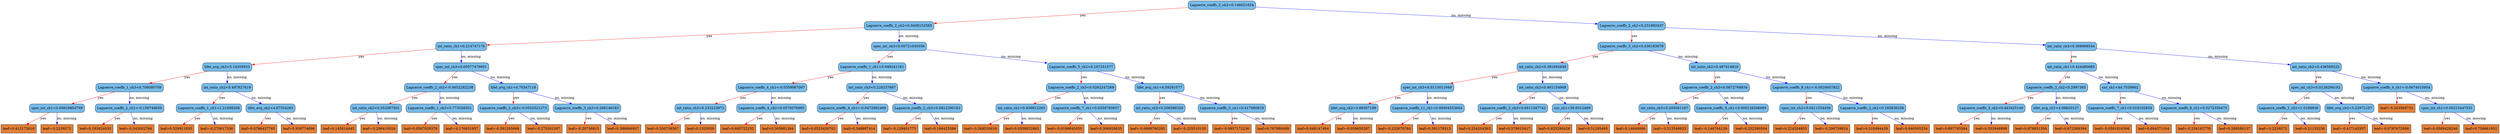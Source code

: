 digraph {
	graph [bb="0,0,8404.8,567",
		rankdir=TB
	];
	node [label="\N"];
	0	[fillcolor="#78bceb",
		height=0.5,
		label="Laguerre_coeffs_2_ch2<0.146021634",
		pos="4709.9,549",
		shape=box,
		style="filled, rounded",
		width=3.1076];
	1	[fillcolor="#78bceb",
		height=0.5,
		label="Laguerre_coeffs_2_ch2<0.0408152565",
		pos="3240.9,460.5",
		shape=box,
		style="filled, rounded",
		width=3.2014];
	0 -> 1	[color="#FF0000",
		label=yes,
		lp="4116.9,504.75",
		pos="e,3356.5,468.31 4597.7,541.39 4329,525.57 3650.4,485.61 3367.6,468.96"];
	2	[fillcolor="#78bceb",
		height=0.5,
		label="Laguerre_coeffs_2_ch2<0.231892437",
		pos="5458.9,460.5",
		shape=box,
		style="filled, rounded",
		width=3.1076];
	0 -> 2	[color="#0000FF",
		label="no, missing",
		lp="5183.8,504.75",
		pos="e,5346.6,474.47 4822,535.05 4959.7,519.15 5192.4,492.27 5335.2,475.78"];
	3	[fillcolor="#78bceb",
		height=0.5,
		label="int_ratio_ch1<0.214747176",
		pos="1581.9,372",
		shape=box,
		style="filled, rounded",
		width=2.3264];
	1 -> 3	[color="#FF0000",
		label=yes,
		lp="2569.9,416.25",
		pos="e,1666,377.39 3125.2,453.47 2814,437.24 1963.2,392.88 1677.2,377.97"];
	4	[fillcolor="#78bceb",
		height=0.5,
		label="spec_int_ch3<0.00721030356",
		pos="3240.9,372",
		shape=box,
		style="filled, rounded",
		width=2.5035];
	1 -> 4	[color="#0000FF",
		label="no, missing",
		lp="3272.8,416.25",
		pos="e,3240.9,390.35 3240.9,442.41 3240.9,430.76 3240.9,415.05 3240.9,401.52"];
	5	[fillcolor="#78bceb",
		height=0.5,
		label="Laguerre_coeffs_3_ch2<0.430183679",
		pos="5458.9,372",
		shape=box,
		style="filled, rounded",
		width=3.1076];
	2 -> 5	[color="#FF0000",
		label=yes,
		lp="5467.9,416.25",
		pos="e,5458.9,390.35 5458.9,442.41 5458.9,430.76 5458.9,415.05 5458.9,401.52"];
	6	[fillcolor="#78bceb",
		height=0.5,
		label="int_ratio_ch3<0.308968544",
		pos="6963.9,372",
		shape=box,
		style="filled, rounded",
		width=2.3264];
	2 -> 6	[color="#0000FF",
		label="no, missing",
		lp="6378.8,416.25",
		pos="e,6879.8,377.83 5571.1,453.05 5855.9,436.68 6603.2,393.73 6868.6,378.48"];
	7	[fillcolor="#78bceb",
		height=0.5,
		label="lifet_avg_ch3<5.14205933",
		pos="767.88,283.5",
		shape=box,
		style="filled, rounded",
		width=2.2639];
	3 -> 7	[color="#FF0000",
		label=yes,
		lp="1256.9,327.75",
		pos="e,849.65,293.19 1497.8,362.07 1344.5,345.78 1020.5,311.35 860.86,294.38"];
	8	[fillcolor="#78bceb",
		height=0.5,
		label="spec_int_ch3<0.00577479601",
		pos="1581.9,283.5",
		shape=box,
		style="filled, rounded",
		width=2.5035];
	3 -> 8	[color="#0000FF",
		label="no, missing",
		lp="1613.8,327.75",
		pos="e,1581.9,301.85 1581.9,353.91 1581.9,342.26 1581.9,326.55 1581.9,313.02"];
	9	[fillcolor="#78bceb",
		height=0.5,
		label="Laguerre_coeffs_1_ch1<0.949241161",
		pos="2949.9,283.5",
		shape=box,
		style="filled, rounded",
		width=3.1076];
	4 -> 9	[color="#FF0000",
		label=yes,
		lp="3130.9,327.75",
		pos="e,3008.3,301.87 3182.3,353.6 3135.3,339.61 3069,319.92 3019.3,305.14"];
	10	[fillcolor="#78bceb",
		height=0.5,
		label="Laguerre_coeffs_5_ch2<0.107251577",
		pos="3477.9,283.5",
		shape=box,
		style="filled, rounded",
		width=3.1076];
	4 -> 10	[color="#0000FF",
		label="no, missing",
		lp="3412.8,327.75",
		pos="e,3430.3,301.87 3288.6,353.6 3326.3,339.82 3379.2,320.5 3419.5,305.79"];
	15	[fillcolor="#78bceb",
		height=0.5,
		label="Laguerre_coeffs_1_ch3<0.708080709",
		pos="431.88,195",
		shape=box,
		style="filled, rounded",
		width=3.1076];
	7 -> 15	[color="#FF0000",
		label=yes,
		lp="639.88,239.25",
		pos="e,499.64,213.45 700.28,265.1 645.46,250.99 568.11,231.07 510.52,216.25"];
	16	[fillcolor="#78bceb",
		height=0.5,
		label="int_ratio_ch2<0.497827619",
		pos="767.88,195",
		shape=box,
		style="filled, rounded",
		width=2.3264];
	7 -> 16	[color="#0000FF",
		label="no, missing",
		lp="799.75,239.25",
		pos="e,767.88,213.35 767.88,265.41 767.88,253.76 767.88,238.05 767.88,224.52"];
	17	[fillcolor="#78bceb",
		height=0.5,
		label="Laguerre_coeffs_2_ch2<-0.0652282238",
		pos="1473.9,195",
		shape=box,
		style="filled, rounded",
		width=3.2639];
	8 -> 17	[color="#FF0000",
		label=yes,
		lp="1546.9,239.25",
		pos="e,1495.4,213.27 1560.3,265.2 1544.2,252.36 1522.1,234.66 1504.3,220.38"];
	18	[fillcolor="#78bceb",
		height=0.5,
		label="lifet_avg_ch1<4.70347118",
		pos="1720.9,195",
		shape=box,
		style="filled, rounded",
		width=2.2639];
	8 -> 18	[color="#0000FF",
		label="no, missing",
		lp="1695.8,239.25",
		pos="e,1693.1,213.27 1609.7,265.2 1630.9,252 1660.3,233.68 1683.6,219.21"];
	31	[fillcolor="#78bceb",
		height=0.5,
		label="spec_int_ch1<0.00819804799",
		pos="186.88,106.5",
		shape=box,
		style="filled, rounded",
		width=2.5035];
	15 -> 31	[color="#FF0000",
		label=yes,
		lp="340.88,150.75",
		pos="e,236.08,124.87 382.59,176.6 343.47,162.79 288.61,143.42 246.92,128.7"];
	32	[fillcolor="#78bceb",
		height=0.5,
		label="Laguerre_coeffs_2_ch1<-0.159748659",
		pos="431.88,106.5",
		shape=box,
		style="filled, rounded",
		width=3.1701];
	15 -> 32	[color="#0000FF",
		label="no, missing",
		lp="463.75,150.75",
		pos="e,431.88,124.85 431.88,176.91 431.88,165.26 431.88,149.55 431.88,136.02"];
	33	[fillcolor="#78bceb",
		height=0.5,
		label="Laguerre_coeffs_1_ch1<1.21098208",
		pos="674.88,106.5",
		shape=box,
		style="filled, rounded",
		width=3.0139];
	16 -> 33	[color="#FF0000",
		label=yes,
		lp="738.88,150.75",
		pos="e,693.53,124.85 749.5,176.91 735.83,164.2 716.97,146.66 701.63,132.39"];
	34	[fillcolor="#78bceb",
		height=0.5,
		label="lifet_avg_ch2<4.67554283",
		pos="882.88,106.5",
		shape=box,
		style="filled, rounded",
		width=2.2639];
	16 -> 34	[color="#0000FF",
		label="no, missing",
		lp="867.75,150.75",
		pos="e,859.92,124.77 790.87,176.7 808.03,163.8 831.69,146 850.72,131.68"];
	63	[fillcolor="#e48038",
		height=0.5,
		label="leaf=0.412172616",
		pos="57.875,18",
		shape=box,
		style=filled,
		width=1.6076];
	31 -> 63	[color="#FF0000",
		label=yes,
		lp="143.88,62.25",
		pos="e,83.625,36.267 161.08,88.203 141.57,75.12 114.56,57.01 93.066,42.597"];
	64	[fillcolor="#e48038",
		height=0.5,
		label="leaf=-0.2239272",
		pos="186.88,18",
		shape=box,
		style=filled,
		width=1.4826];
	31 -> 64	[color="#0000FF",
		label="no, missing",
		lp="218.75,62.25",
		pos="e,186.88,36.35 186.88,88.41 186.88,76.758 186.88,61.047 186.88,47.519"];
	65	[fillcolor="#e48038",
		height=0.5,
		label="leaf=0.193624035",
		pos="315.88,18",
		shape=box,
		style=filled,
		width=1.6076];
	32 -> 65	[color="#FF0000",
		label=yes,
		lp="393.88,62.25",
		pos="e,339.03,36.267 408.68,88.203 391.29,75.238 367.28,57.336 348.04,42.988"];
	66	[fillcolor="#e48038",
		height=0.5,
		label="leaf=-0.343002766",
		pos="451.88,18",
		shape=box,
		style=filled,
		width=1.6701];
	32 -> 66	[color="#0000FF",
		label="no, missing",
		lp="475.75,62.25",
		pos="e,447.86,36.35 435.83,88.41 438.52,76.758 442.15,61.047 445.28,47.519"];
	67	[fillcolor="#e48038",
		height=0.5,
		label="leaf=0.529911935",
		pos="587.88,18",
		shape=box,
		style=filled,
		width=1.6076];
	33 -> 67	[color="#FF0000",
		label=yes,
		lp="648.88,62.25",
		pos="e,605.33,36.35 657.69,88.41 645.02,75.816 627.58,58.481 613.31,44.286"];
	68	[fillcolor="#e48038",
		height=0.5,
		label="leaf=-0.270617336",
		pos="723.88,18",
		shape=box,
		style=filled,
		width=1.6701];
	33 -> 68	[color="#0000FF",
		label="no, missing",
		lp="735.75,62.25",
		pos="e,714.05,36.35 684.56,88.41 691.36,76.405 700.6,60.091 708.41,46.295"];
	69	[fillcolor="#e48038",
		height=0.5,
		label="leaf=0.0786437765",
		pos="862.88,18",
		shape=box,
		style=filled,
		width=1.7014];
	34 -> 69	[color="#FF0000",
		label=yes,
		lp="883.88,62.25",
		pos="e,866.89,36.35 878.92,88.41 876.23,76.758 872.6,61.047 869.47,47.519"];
	70	[fillcolor="#e48038",
		height=0.5,
		label="leaf=0.939774096",
		pos="999.88,18",
		shape=box,
		style=filled,
		width=1.6076];
	34 -> 70	[color="#0000FF",
		label="no, missing",
		lp="983.75,62.25",
		pos="e,976.52,36.267 906.27,88.203 923.81,75.238 948.02,57.336 967.43,42.988"];
	35	[fillcolor="#78bceb",
		height=0.5,
		label="int_ratio_ch2<0.352967501",
		pos="1259.9,106.5",
		shape=box,
		style="filled, rounded",
		width=2.3264];
	17 -> 35	[color="#FF0000",
		label=yes,
		lp="1395.9,150.75",
		pos="e,1302.9,124.87 1430.8,176.6 1396.9,162.9 1349.5,143.75 1313.3,129.08"];
	36	[fillcolor="#78bceb",
		height=0.5,
		label="Laguerre_coeffs_1_ch3<0.773529351",
		pos="1473.9,106.5",
		shape=box,
		style="filled, rounded",
		width=3.1076];
	17 -> 36	[color="#0000FF",
		label="no, missing",
		lp="1505.8,150.75",
		pos="e,1473.9,124.85 1473.9,176.91 1473.9,165.26 1473.9,149.55 1473.9,136.02"];
	37	[fillcolor="#78bceb",
		height=0.5,
		label="Laguerre_coeffs_2_ch3<-0.0552521273",
		pos="1720.9,106.5",
		shape=box,
		style="filled, rounded",
		width=3.2639];
	18 -> 37	[color="#FF0000",
		label=yes,
		lp="1729.9,150.75",
		pos="e,1720.9,124.85 1720.9,176.91 1720.9,165.26 1720.9,149.55 1720.9,136.02"];
	38	[fillcolor="#78bceb",
		height=0.5,
		label="Laguerre_coeffs_3_ch3<0.266146183",
		pos="1967.9,106.5",
		shape=box,
		style="filled, rounded",
		width=3.1076];
	18 -> 38	[color="#0000FF",
		label="no, missing",
		lp="1898.8,150.75",
		pos="e,1918.3,124.87 1770.6,176.6 1810.1,162.76 1865.5,143.34 1907.6,128.61"];
	71	[fillcolor="#e48038",
		height=0.5,
		label="leaf=0.145614445",
		pos="1133.9,18",
		shape=box,
		style=filled,
		width=1.6076];
	35 -> 71	[color="#FF0000",
		label=yes,
		lp="1217.9,62.25",
		pos="e,1159,36.267 1234.7,88.203 1215.6,75.12 1189.2,57.01 1168.2,42.597"];
	72	[fillcolor="#e48038",
		height=0.5,
		label="leaf=-0.296410024",
		pos="1269.9,18",
		shape=box,
		style=filled,
		width=1.6701];
	35 -> 72	[color="#0000FF",
		label="no, missing",
		lp="1297.8,62.25",
		pos="e,1267.9,36.35 1261.9,88.41 1263.2,76.758 1265,61.047 1266.6,47.519"];
	73	[fillcolor="#e48038",
		height=0.5,
		label="leaf=0.0567029379",
		pos="1408.9,18",
		shape=box,
		style=filled,
		width=1.7014];
	36 -> 73	[color="#FF0000",
		label=yes,
		lp="1456.9,62.25",
		pos="e,1421.9,36.35 1461,88.41 1451.8,76.169 1439.3,59.449 1428.8,45.487"];
	74	[fillcolor="#e48038",
		height=0.5,
		label="leaf=-0.176631957",
		pos="1547.9,18",
		shape=box,
		style=filled,
		width=1.6701];
	36 -> 74	[color="#0000FF",
		label="no, missing",
		lp="1549.8,62.25",
		pos="e,1533,36.35 1488.5,88.41 1499.1,76.051 1513.5,59.127 1525.6,45.085"];
	75	[fillcolor="#e48038",
		height=0.5,
		label="leaf=-0.391205668",
		pos="1685.9,18",
		shape=box,
		style=filled,
		width=1.6701];
	37 -> 75	[color="#FF0000",
		label=yes,
		lp="1715.9,62.25",
		pos="e,1692.9,36.35 1714,88.41 1709.1,76.522 1702.6,60.41 1697.1,46.702"];
	76	[fillcolor="#e48038",
		height=0.5,
		label="leaf=-0.275301307",
		pos="1823.9,18",
		shape=box,
		style=filled,
		width=1.6701];
	37 -> 76	[color="#0000FF",
		label="no, missing",
		lp="1813.8,62.25",
		pos="e,1803.2,36.35 1741.2,88.41 1756.5,75.581 1777.6,57.831 1794.7,43.493"];
	77	[fillcolor="#e48038",
		height=0.5,
		label="leaf=-0.20736815",
		pos="1958.9,18",
		shape=box,
		style=filled,
		width=1.5764];
	38 -> 77	[color="#FF0000",
		label=yes,
		lp="1973.9,62.25",
		pos="e,1960.7,36.35 1966.1,88.41 1964.9,76.758 1963.2,61.047 1961.8,47.519"];
	78	[fillcolor="#e48038",
		height=0.5,
		label="leaf=0.386866957",
		pos="2091.9,18",
		shape=box,
		style=filled,
		width=1.6076];
	38 -> 78	[color="#0000FF",
		label="no, missing",
		lp="2073.8,62.25",
		pos="e,2067.1,36.267 1992.7,88.203 2011.3,75.179 2037.2,57.173 2057.8,42.792"];
	19	[fillcolor="#78bceb",
		height=0.5,
		label="Laguerre_coeffs_4_ch1<-0.0359067097",
		pos="2591.9,195",
		shape=box,
		style="filled, rounded",
		width=3.2639];
	9 -> 19	[color="#FF0000",
		label=yes,
		lp="2812.9,239.25",
		pos="e,2664.1,213.45 2877.9,265.1 2819.2,250.93 2736.3,230.91 2674.9,216.06"];
	20	[fillcolor="#78bceb",
		height=0.5,
		label="int_ratio_ch3<0.220237687",
		pos="2949.9,195",
		shape=box,
		style="filled, rounded",
		width=2.3264];
	9 -> 20	[color="#0000FF",
		label="no, missing",
		lp="2981.8,239.25",
		pos="e,2949.9,213.35 2949.9,265.41 2949.9,253.76 2949.9,238.05 2949.9,224.52"];
	21	[fillcolor="#78bceb",
		height=0.5,
		label="Laguerre_coeffs_2_ch3<0.0262247268",
		pos="3477.9,195",
		shape=box,
		style="filled, rounded",
		width=3.2014];
	10 -> 21	[color="#FF0000",
		label=yes,
		lp="3486.9,239.25",
		pos="e,3477.9,213.35 3477.9,265.41 3477.9,253.76 3477.9,238.05 3477.9,224.52"];
	22	[fillcolor="#78bceb",
		height=0.5,
		label="lifet_avg_ch1<4.59291077",
		pos="3897.9,195",
		shape=box,
		style="filled, rounded",
		width=2.2639];
	10 -> 22	[color="#0000FF",
		label="no, missing",
		lp="3757.8,239.25",
		pos="e,3816.1,212.84 3562.6,265.05 3632.9,250.57 3732.8,230 3805.2,215.09"];
	39	[fillcolor="#78bceb",
		height=0.5,
		label="int_ratio_ch3<0.232223973",
		pos="2352.9,106.5",
		shape=box,
		style="filled, rounded",
		width=2.3264];
	19 -> 39	[color="#FF0000",
		label=yes,
		lp="2502.9,150.75",
		pos="e,2400.9,124.87 2543.8,176.6 2505.6,162.79 2452.1,143.42 2411.4,128.7"];
	40	[fillcolor="#78bceb",
		height=0.5,
		label="Laguerre_coeffs_4_ch2<0.0570076965",
		pos="2591.9,106.5",
		shape=box,
		style="filled, rounded",
		width=3.2014];
	19 -> 40	[color="#0000FF",
		label="no, missing",
		lp="2623.8,150.75",
		pos="e,2591.9,124.85 2591.9,176.91 2591.9,165.26 2591.9,149.55 2591.9,136.02"];
	41	[fillcolor="#78bceb",
		height=0.5,
		label="Laguerre_coeffs_4_ch1<-0.0472982489",
		pos="2876.9,106.5",
		shape=box,
		style="filled, rounded",
		width=3.2639];
	20 -> 41	[color="#FF0000",
		label=yes,
		lp="2929.9,150.75",
		pos="e,2891.5,124.85 2935.5,176.91 2925,164.55 2910.7,147.63 2898.9,133.58"];
	42	[fillcolor="#78bceb",
		height=0.5,
		label="Laguerre_coeffs_2_ch3<0.0812290162",
		pos="3127.9,106.5",
		shape=box,
		style="filled, rounded",
		width=3.2014];
	20 -> 42	[color="#0000FF",
		label="no, missing",
		lp="3086.8,150.75",
		pos="e,3092,124.91 2985.5,176.7 3013.1,163.25 3051.8,144.49 3081.8,129.89"];
	79	[fillcolor="#e48038",
		height=0.5,
		label="leaf=0.530739367",
		pos="2225.9,18",
		shape=box,
		style=filled,
		width=1.6076];
	39 -> 79	[color="#FF0000",
		label=yes,
		lp="2309.9,62.25",
		pos="e,2251.2,36.267 2327.5,88.203 2308.3,75.12 2281.7,57.01 2260.5,42.597"];
	80	[fillcolor="#e48038",
		height=0.5,
		label="leaf=0.1320059",
		pos="2352.9,18",
		shape=box,
		style=filled,
		width=1.4201];
	39 -> 80	[color="#0000FF",
		label="no, missing",
		lp="2384.8,62.25",
		pos="e,2352.9,36.35 2352.9,88.41 2352.9,76.758 2352.9,61.047 2352.9,47.519"];
	81	[fillcolor="#e48038",
		height=0.5,
		label="leaf=0.685722232",
		pos="2479.9,18",
		shape=box,
		style=filled,
		width=1.6076];
	40 -> 81	[color="#FF0000",
		label=yes,
		lp="2555.9,62.25",
		pos="e,2502.2,36.267 2569.5,88.203 2552.8,75.297 2529.7,57.498 2511.2,43.183"];
	82	[fillcolor="#e48038",
		height=0.5,
		label="leaf=0.365881264",
		pos="2613.9,18",
		shape=box,
		style=filled,
		width=1.6076];
	40 -> 82	[color="#0000FF",
		label="no, missing",
		lp="2636.8,62.25",
		pos="e,2609.5,36.35 2596.2,88.41 2599.2,76.64 2603.3,60.729 2606.7,47.11"];
	83	[fillcolor="#e48038",
		height=0.5,
		label="leaf=0.0525430702",
		pos="2750.9,18",
		shape=box,
		style=filled,
		width=1.7014];
	41 -> 83	[color="#FF0000",
		label=yes,
		lp="2834.9,62.25",
		pos="e,2776,36.267 2851.7,88.203 2832.6,75.12 2806.2,57.01 2785.2,42.597"];
	84	[fillcolor="#e48038",
		height=0.5,
		label="leaf=0.348887414",
		pos="2887.9,18",
		shape=box,
		style=filled,
		width=1.6076];
	41 -> 84	[color="#0000FF",
		label="no, missing",
		lp="2915.8,62.25",
		pos="e,2885.7,36.35 2879,88.41 2880.5,76.758 2882.5,61.047 2884.2,47.519"];
	85	[fillcolor="#e48038",
		height=0.5,
		label="leaf=-0.129401773",
		pos="3023.9,18",
		shape=box,
		style=filled,
		width=1.6701];
	42 -> 85	[color="#FF0000",
		label=yes,
		lp="3094.9,62.25",
		pos="e,3044.7,36.35 3107.3,88.41 3091.9,75.581 3070.6,57.831 3053.3,43.493"];
	86	[fillcolor="#e48038",
		height=0.5,
		label="leaf=0.166425586",
		pos="3159.9,18",
		shape=box,
		style=filled,
		width=1.6076];
	42 -> 86	[color="#0000FF",
		label="no, missing",
		lp="3178.8,62.25",
		pos="e,3153.5,36.35 3134.2,88.41 3138.6,76.64 3144.4,60.729 3149.5,47.11"];
	43	[fillcolor="#78bceb",
		height=0.5,
		label="int_ratio_ch1<0.456812263",
		pos="3405.9,106.5",
		shape=box,
		style="filled, rounded",
		width=2.3264];
	21 -> 43	[color="#FF0000",
		label=yes,
		lp="3457.9,150.75",
		pos="e,3420.3,124.85 3463.7,176.91 3453.4,164.55 3439.3,147.63 3427.6,133.58"];
	44	[fillcolor="#78bceb",
		height=0.5,
		label="Laguerre_coeffs_7_ch1<0.0359700657",
		pos="3622.9,106.5",
		shape=box,
		style="filled, rounded",
		width=3.2014];
	21 -> 44	[color="#0000FF",
		label="no, missing",
		lp="3595.8,150.75",
		pos="e,3593.9,124.77 3506.9,176.7 3529.1,163.44 3560,145.02 3584.3,130.51"];
	45	[fillcolor="#78bceb",
		height=0.5,
		label="int_ratio_ch3<0.206588328",
		pos="3897.9,106.5",
		shape=box,
		style="filled, rounded",
		width=2.3264];
	22 -> 45	[color="#FF0000",
		label=yes,
		lp="3906.9,150.75",
		pos="e,3897.9,124.85 3897.9,176.91 3897.9,165.26 3897.9,149.55 3897.9,136.02"];
	46	[fillcolor="#78bceb",
		height=0.5,
		label="Laguerre_coeffs_3_ch1<0.417680919",
		pos="4139.9,106.5",
		shape=box,
		style="filled, rounded",
		width=3.1076];
	22 -> 46	[color="#0000FF",
		label="no, missing",
		lp="4072.8,150.75",
		pos="e,4091.3,124.87 3946.6,176.6 3985.2,162.79 4039.4,143.42 4080.6,128.7"];
	87	[fillcolor="#e48038",
		height=0.5,
		label="leaf=-0.268530816",
		pos="3295.9,18",
		shape=box,
		style=filled,
		width=1.6701];
	43 -> 87	[color="#FF0000",
		label=yes,
		lp="3369.9,62.25",
		pos="e,3317.8,36.267 3383.9,88.203 3367.5,75.356 3345,57.661 3326.9,43.38"];
	88	[fillcolor="#e48038",
		height=0.5,
		label="leaf=0.0339052863",
		pos="3434.9,18",
		shape=box,
		style=filled,
		width=1.7014];
	43 -> 88	[color="#0000FF",
		label="no, missing",
		lp="3455.8,62.25",
		pos="e,3429.1,36.35 3411.6,88.41 3415.6,76.64 3420.9,60.729 3425.5,47.11"];
	89	[fillcolor="#e48038",
		height=0.5,
		label="leaf=-0.0199045055",
		pos="3577.9,18",
		shape=box,
		style=filled,
		width=1.7639];
	44 -> 89	[color="#FF0000",
		label=yes,
		lp="3613.9,62.25",
		pos="e,3586.9,36.35 3614,88.41 3607.7,76.405 3599.3,60.091 3592.1,46.295"];
	90	[fillcolor="#e48038",
		height=0.5,
		label="leaf=0.306928635",
		pos="3716.9,18",
		shape=box,
		style=filled,
		width=1.6076];
	44 -> 90	[color="#0000FF",
		label="no, missing",
		lp="3710.8,62.25",
		pos="e,3698,36.35 3641.4,88.41 3655.3,75.698 3674.3,58.157 3689.8,43.889"];
	91	[fillcolor="#e48038",
		height=0.5,
		label="leaf=-0.0699780285",
		pos="3855.9,18",
		shape=box,
		style=filled,
		width=1.7639];
	45 -> 91	[color="#FF0000",
		label=yes,
		lp="3889.9,62.25",
		pos="e,3864.3,36.35 3889.6,88.41 3883.8,76.522 3876,60.41 3869.3,46.702"];
	92	[fillcolor="#e48038",
		height=0.5,
		label="leaf=-0.225510135",
		pos="3997.9,18",
		shape=box,
		style=filled,
		width=1.6701];
	45 -> 92	[color="#0000FF",
		label="no, missing",
		lp="3988.8,62.25",
		pos="e,3977.8,36.35 3917.6,88.41 3932.5,75.581 3953,57.831 3969.6,43.493"];
	93	[fillcolor="#e48038",
		height=0.5,
		label="leaf=-0.0857172236",
		pos="4139.9,18",
		shape=box,
		style=filled,
		width=1.7639];
	46 -> 93	[color="#FF0000",
		label=yes,
		lp="4148.9,62.25",
		pos="e,4139.9,36.35 4139.9,88.41 4139.9,76.758 4139.9,61.047 4139.9,47.519"];
	94	[fillcolor="#e48038",
		height=0.5,
		label="leaf=0.767880499",
		pos="4278.9,18",
		shape=box,
		style=filled,
		width=1.6076];
	46 -> 94	[color="#0000FF",
		label="no, missing",
		lp="4253.8,62.25",
		pos="e,4251.1,36.267 4167.7,88.203 4188.9,75.003 4218.3,56.683 4241.6,42.209"];
	11	[fillcolor="#78bceb",
		height=0.5,
		label="int_ratio_ch2<0.381692648",
		pos="5183.9,283.5",
		shape=box,
		style="filled, rounded",
		width=2.3264];
	5 -> 11	[color="#FF0000",
		label=yes,
		lp="5355.9,327.75",
		pos="e,5239.1,301.87 5403.6,353.6 5359.3,339.67 5297,320.09 5250.1,305.32"];
	12	[fillcolor="#78bceb",
		height=0.5,
		label="int_ratio_ch2<0.467414916",
		pos="5817.9,283.5",
		shape=box,
		style="filled, rounded",
		width=2.3264];
	5 -> 12	[color="#0000FF",
		label="no, missing",
		lp="5702.8,327.75",
		pos="e,5745.5,301.95 5531.1,353.6 5589.9,339.43 5673,319.41 5734.6,304.56"];
	13	[fillcolor="#78bceb",
		height=0.5,
		label="int_ratio_ch1<0.424480885",
		pos="6963.9,283.5",
		shape=box,
		style="filled, rounded",
		width=2.3264];
	6 -> 13	[color="#FF0000",
		label=yes,
		lp="6972.9,327.75",
		pos="e,6963.9,301.85 6963.9,353.91 6963.9,342.26 6963.9,326.55 6963.9,313.02"];
	14	[fillcolor="#78bceb",
		height=0.5,
		label="int_ratio_ch2<0.436509222",
		pos="7789.9,283.5",
		shape=box,
		style="filled, rounded",
		width=2.3264];
	6 -> 14	[color="#0000FF",
		label="no, missing",
		lp="7482.8,327.75",
		pos="e,7705.7,293.32 7048,362.19 7202.7,345.99 7531.4,311.57 7694.3,294.51"];
	23	[fillcolor="#78bceb",
		height=0.5,
		label="spec_int_ch3<0.0115011949",
		pos="4796.9,195",
		shape=box,
		style="filled, rounded",
		width=2.4097];
	11 -> 23	[color="#FF0000",
		label=yes,
		lp="5034.9,239.25",
		pos="e,4874.9,213.45 5106,265.1 5042.4,250.87 4952.3,230.74 4885.8,215.88"];
	24	[fillcolor="#78bceb",
		height=0.5,
		label="int_ratio_ch2<0.461154908",
		pos="5183.9,195",
		shape=box,
		style="filled, rounded",
		width=2.3264];
	11 -> 24	[color="#0000FF",
		label="no, missing",
		lp="5215.8,239.25",
		pos="e,5183.9,213.35 5183.9,265.41 5183.9,253.76 5183.9,238.05 5183.9,224.52"];
	25	[fillcolor="#78bceb",
		height=0.5,
		label="Laguerre_coeffs_2_ch3<0.0872768834",
		pos="5817.9,195",
		shape=box,
		style="filled, rounded",
		width=3.2014];
	12 -> 25	[color="#FF0000",
		label=yes,
		lp="5826.9,239.25",
		pos="e,5817.9,213.35 5817.9,265.41 5817.9,253.76 5817.9,238.05 5817.9,224.52"];
	26	[fillcolor="#78bceb",
		height=0.5,
		label="Laguerre_coeffs_8_ch1<-0.0020657822",
		pos="6074.9,195",
		shape=box,
		style="filled, rounded",
		width=3.2639];
	12 -> 26	[color="#0000FF",
		label="no, missing",
		lp="6001.8,239.25",
		pos="e,6023.3,213.37 5869.6,265.1 5910.8,251.23 5968.6,231.75 6012.4,217.01"];
	47	[fillcolor="#78bceb",
		height=0.5,
		label="lifet_avg_ch2<3.89307189",
		pos="4548.9,106.5",
		shape=box,
		style="filled, rounded",
		width=2.2639];
	23 -> 47	[color="#FF0000",
		label=yes,
		lp="4704.9,150.75",
		pos="e,4598.7,124.87 4747,176.6 4707.3,162.76 4651.6,143.34 4609.4,128.61"];
	48	[fillcolor="#78bceb",
		height=0.5,
		label="Laguerre_coeffs_11_ch1<0.00504553644",
		pos="4796.9,106.5",
		shape=box,
		style="filled, rounded",
		width=3.3889];
	23 -> 48	[color="#0000FF",
		label="no, missing",
		lp="4828.8,150.75",
		pos="e,4796.9,124.85 4796.9,176.91 4796.9,165.26 4796.9,149.55 4796.9,136.02"];
	49	[fillcolor="#78bceb",
		height=0.5,
		label="Laguerre_coeffs_2_ch3<0.0611347742",
		pos="5084.9,106.5",
		shape=box,
		style="filled, rounded",
		width=3.2014];
	24 -> 49	[color="#FF0000",
		label=yes,
		lp="5152.9,150.75",
		pos="e,5104.7,124.85 5164.3,176.91 5149.8,164.2 5129.7,146.66 5113.4,132.39"];
	50	[fillcolor="#78bceb",
		height=0.5,
		label="snr_ch1<39.6512489",
		pos="5283.9,106.5",
		shape=box,
		style="filled, rounded",
		width=1.8264];
	24 -> 50	[color="#0000FF",
		label="no, missing",
		lp="5274.8,150.75",
		pos="e,5263.8,124.85 5203.6,176.91 5218.5,164.08 5239,146.33 5255.6,131.99"];
	95	[fillcolor="#e48038",
		height=0.5,
		label="leaf=0.648147404",
		pos="4412.9,18",
		shape=box,
		style=filled,
		width=1.6076];
	47 -> 95	[color="#FF0000",
		label=yes,
		lp="4502.9,62.25",
		pos="e,4440,36.267 4521.7,88.203 4501,75.062 4472.4,56.846 4449.7,42.403"];
	96	[fillcolor="#e48038",
		height=0.5,
		label="leaf=-0.059650287",
		pos="4548.9,18",
		shape=box,
		style=filled,
		width=1.6701];
	47 -> 96	[color="#0000FF",
		label="no, missing",
		lp="4580.8,62.25",
		pos="e,4548.9,36.35 4548.9,88.41 4548.9,76.758 4548.9,61.047 4548.9,47.519"];
	97	[fillcolor="#e48038",
		height=0.5,
		label="leaf=-0.232670784",
		pos="4686.9,18",
		shape=box,
		style=filled,
		width=1.6701];
	48 -> 97	[color="#FF0000",
		label=yes,
		lp="4760.9,62.25",
		pos="e,4708.8,36.267 4774.9,88.203 4758.5,75.356 4736,57.661 4717.9,43.38"];
	98	[fillcolor="#e48038",
		height=0.5,
		label="leaf=0.391176313",
		pos="4822.9,18",
		shape=box,
		style=filled,
		width=1.6076];
	48 -> 98	[color="#0000FF",
		label="no, missing",
		lp="4844.8,62.25",
		pos="e,4817.7,36.35 4802,88.41 4805.5,76.64 4810.3,60.729 4814.4,47.11"];
	99	[fillcolor="#e48038",
		height=0.5,
		label="leaf=0.254204363",
		pos="4956.9,18",
		shape=box,
		style=filled,
		width=1.6076];
	49 -> 99	[color="#FF0000",
		label=yes,
		lp="5041.9,62.25",
		pos="e,4982.4,36.267 5059.3,88.203 5039.9,75.12 5013.1,57.01 4991.8,42.597"];
	100	[fillcolor="#e48038",
		height=0.5,
		label="leaf=0.578915417",
		pos="5090.9,18",
		shape=box,
		style=filled,
		width=1.6076];
	49 -> 100	[color="#0000FF",
		label="no, missing",
		lp="5120.8,62.25",
		pos="e,5089.7,36.35 5086.1,88.41 5086.9,76.758 5088,61.047 5088.9,47.519"];
	101	[fillcolor="#e48038",
		height=0.5,
		label="leaf=0.825280428",
		pos="5224.9,18",
		shape=box,
		style=filled,
		width=1.6076];
	50 -> 101	[color="#FF0000",
		label=yes,
		lp="5268.9,62.25",
		pos="e,5236.7,36.35 5272.2,88.41 5263.9,76.169 5252.5,59.449 5242.9,45.487"];
	102	[fillcolor="#e48038",
		height=0.5,
		label="leaf=0.51295495",
		pos="5354.9,18",
		shape=box,
		style=filled,
		width=1.5139];
	50 -> 102	[color="#0000FF",
		label="no, missing",
		lp="5357.8,62.25",
		pos="e,5340.6,36.35 5297.9,88.41 5308,76.051 5321.9,59.127 5333.5,45.085"];
	51	[fillcolor="#78bceb",
		height=0.5,
		label="int_ratio_ch3<0.205061167",
		pos="5608.9,106.5",
		shape=box,
		style="filled, rounded",
		width=2.3264];
	25 -> 51	[color="#FF0000",
		label=yes,
		lp="5741.9,150.75",
		pos="e,5650.9,124.87 5775.8,176.6 5742.9,162.96 5696.9,143.91 5661.5,129.27"];
	52	[fillcolor="#78bceb",
		height=0.5,
		label="Laguerre_coeffs_9_ch1<0.000126206985",
		pos="5832.9,106.5",
		shape=box,
		style="filled, rounded",
		width=3.3889];
	25 -> 52	[color="#0000FF",
		label="no, missing",
		lp="5858.8,150.75",
		pos="e,5829.9,124.85 5820.8,176.91 5822.9,165.26 5825.6,149.55 5827.9,136.02"];
	53	[fillcolor="#78bceb",
		height=0.5,
		label="spec_int_ch2<0.0411534458",
		pos="6074.9,106.5",
		shape=box,
		style="filled, rounded",
		width=2.4097];
	26 -> 53	[color="#FF0000",
		label=yes,
		lp="6083.9,150.75",
		pos="e,6074.9,124.85 6074.9,176.91 6074.9,165.26 6074.9,149.55 6074.9,136.02"];
	54	[fillcolor="#78bceb",
		height=0.5,
		label="Laguerre_coeffs_2_ch2<0.185836256",
		pos="6294.9,106.5",
		shape=box,
		style="filled, rounded",
		width=3.1076];
	26 -> 54	[color="#0000FF",
		label="no, missing",
		lp="6236.8,150.75",
		pos="e,6250.7,124.87 6119.1,176.6 6154,162.9 6202.7,143.75 6240,129.08"];
	103	[fillcolor="#e48038",
		height=0.5,
		label="leaf=0.14640066",
		pos="5481.9,18",
		shape=box,
		style=filled,
		width=1.5139];
	51 -> 103	[color="#FF0000",
		label=yes,
		lp="5565.9,62.25",
		pos="e,5507.2,36.267 5583.5,88.203 5564.3,75.12 5537.7,57.01 5516.5,42.597"];
	104	[fillcolor="#e48038",
		height=0.5,
		label="leaf=-0.213549823",
		pos="5614.9,18",
		shape=box,
		style=filled,
		width=1.6701];
	51 -> 104	[color="#0000FF",
		label="no, missing",
		lp="5644.8,62.25",
		pos="e,5613.7,36.35 5610.1,88.41 5610.9,76.758 5612,61.047 5612.9,47.519"];
	105	[fillcolor="#e48038",
		height=0.5,
		label="leaf=-0.146764129",
		pos="5752.9,18",
		shape=box,
		style=filled,
		width=1.6701];
	52 -> 105	[color="#FF0000",
		label=yes,
		lp="5809.9,62.25",
		pos="e,5768.9,36.35 5817.1,88.41 5805.5,75.934 5789.7,58.805 5776.6,44.685"];
	106	[fillcolor="#e48038",
		height=0.5,
		label="leaf=0.252390504",
		pos="5888.9,18",
		shape=box,
		style=filled,
		width=1.6076];
	52 -> 106	[color="#0000FF",
		label="no, missing",
		lp="5898.8,62.25",
		pos="e,5877.6,36.35 5843.9,88.41 5851.8,76.287 5862.5,59.77 5871.5,45.89"];
	107	[fillcolor="#e48038",
		height=0.5,
		label="leaf=0.224204853",
		pos="6022.9,18",
		shape=box,
		style=filled,
		width=1.6076];
	53 -> 107	[color="#FF0000",
		label=yes,
		lp="6062.9,62.25",
		pos="e,6033.3,36.35 6064.6,88.41 6057.3,76.287 6047.4,59.77 6039,45.89"];
	108	[fillcolor="#e48038",
		height=0.5,
		label="leaf=-0.290739924",
		pos="6158.9,18",
		shape=box,
		style=filled,
		width=1.6701];
	53 -> 108	[color="#0000FF",
		label="no, missing",
		lp="6156.8,62.25",
		pos="e,6142,36.35 6091.5,88.41 6103.7,75.816 6120.5,58.481 6134.3,44.286"];
	109	[fillcolor="#e48038",
		height=0.5,
		label="leaf=0.318494439",
		pos="6294.9,18",
		shape=box,
		style=filled,
		width=1.6076];
	54 -> 109	[color="#FF0000",
		label=yes,
		lp="6303.9,62.25",
		pos="e,6294.9,36.35 6294.9,88.41 6294.9,76.758 6294.9,61.047 6294.9,47.519"];
	110	[fillcolor="#e48038",
		height=0.5,
		label="leaf=0.640505254",
		pos="6428.9,18",
		shape=box,
		style=filled,
		width=1.6076];
	54 -> 110	[color="#0000FF",
		label="no, missing",
		lp="6406.8,62.25",
		pos="e,6402.1,36.267 6321.7,88.203 6342,75.062 6370.2,56.846 6392.6,42.403"];
	27	[fillcolor="#78bceb",
		height=0.5,
		label="Laguerre_coeffs_2_ch2<0.2997365",
		pos="6914.9,195",
		shape=box,
		style="filled, rounded",
		width=2.9201];
	13 -> 27	[color="#FF0000",
		label=yes,
		lp="6952.9,239.25",
		pos="e,6924.7,213.35 6954.2,265.41 6947.4,253.4 6938.2,237.09 6930.3,223.3"];
	28	[fillcolor="#78bceb",
		height=0.5,
		label="snr_ch1<44.7539902",
		pos="7129.9,195",
		shape=box,
		style="filled, rounded",
		width=1.8264];
	13 -> 28	[color="#0000FF",
		label="no, missing",
		lp="7093.8,239.25",
		pos="e,7096.5,213.41 6997.1,265.2 7022.8,251.81 7058.6,233.15 7086.5,218.58"];
	29	[fillcolor="#78bceb",
		height=0.5,
		label="spec_int_ch3<0.0128294192",
		pos="7789.9,195",
		shape=box,
		style="filled, rounded",
		width=2.4097];
	14 -> 29	[color="#FF0000",
		label=yes,
		lp="7798.9,239.25",
		pos="e,7789.9,213.35 7789.9,265.41 7789.9,253.76 7789.9,238.05 7789.9,224.52"];
	30	[fillcolor="#78bceb",
		height=0.5,
		label="Laguerre_coeffs_4_ch1<-0.0674015954",
		pos="8062.9,195",
		shape=box,
		style="filled, rounded",
		width=3.2639];
	14 -> 30	[color="#0000FF",
		label="no, missing",
		lp="7982.8,239.25",
		pos="e,8008,213.37 7844.8,265.1 7888.8,251.17 7950.6,231.59 7997.2,216.82"];
	55	[fillcolor="#78bceb",
		height=0.5,
		label="Laguerre_coeffs_3_ch2<0.443425149",
		pos="6696.9,106.5",
		shape=box,
		style="filled, rounded",
		width=3.1076];
	27 -> 55	[color="#FF0000",
		label=yes,
		lp="6834.9,150.75",
		pos="e,6740.7,124.87 6871,176.6 6836.5,162.9 6788.2,143.75 6751.3,129.08"];
	56	[fillcolor="#78bceb",
		height=0.5,
		label="lifet_avg_ch1<4.09820127",
		pos="6914.9,106.5",
		shape=box,
		style="filled, rounded",
		width=2.2639];
	27 -> 56	[color="#0000FF",
		label="no, missing",
		lp="6946.8,150.75",
		pos="e,6914.9,124.85 6914.9,176.91 6914.9,165.26 6914.9,149.55 6914.9,136.02"];
	57	[fillcolor="#78bceb",
		height=0.5,
		label="Laguerre_coeffs_7_ch1<0.018102834",
		pos="7129.9,106.5",
		shape=box,
		style="filled, rounded",
		width=3.1076];
	28 -> 57	[color="#FF0000",
		label=yes,
		lp="7138.9,150.75",
		pos="e,7129.9,124.85 7129.9,176.91 7129.9,165.26 7129.9,149.55 7129.9,136.02"];
	58	[fillcolor="#78bceb",
		height=0.5,
		label="Laguerre_coeffs_9_ch1<0.0272359475",
		pos="7378.9,106.5",
		shape=box,
		style="filled, rounded",
		width=3.2014];
	28 -> 58	[color="#0000FF",
		label="no, missing",
		lp="7308.8,150.75",
		pos="e,7328.9,124.87 7180,176.6 7219.8,162.76 7275.7,143.34 7318.1,128.61"];
	111	[fillcolor="#e48038",
		height=0.5,
		label="leaf=0.807795584",
		pos="6562.9,18",
		shape=box,
		style=filled,
		width=1.6076];
	55 -> 111	[color="#FF0000",
		label=yes,
		lp="6651.9,62.25",
		pos="e,6589.6,36.267 6670.1,88.203 6649.7,75.062 6621.5,56.846 6599.1,42.403"];
	112	[fillcolor="#e48038",
		height=0.5,
		label="leaf=0.533948898",
		pos="6696.9,18",
		shape=box,
		style=filled,
		width=1.6076];
	55 -> 112	[color="#0000FF",
		label="no, missing",
		lp="6728.8,62.25",
		pos="e,6696.9,36.35 6696.9,88.41 6696.9,76.758 6696.9,61.047 6696.9,47.519"];
	113	[fillcolor="#e48038",
		height=0.5,
		label="leaf=0.878851354",
		pos="6830.9,18",
		shape=box,
		style=filled,
		width=1.6076];
	56 -> 113	[color="#FF0000",
		label=yes,
		lp="6889.9,62.25",
		pos="e,6847.7,36.35 6898.3,88.41 6886,75.816 6869.2,58.481 6855.4,44.286"];
	114	[fillcolor="#e48038",
		height=0.5,
		label="leaf=0.672569394",
		pos="6964.9,18",
		shape=box,
		style=filled,
		width=1.6076];
	56 -> 114	[color="#0000FF",
		label="no, missing",
		lp="6976.8,62.25",
		pos="e,6954.8,36.35 6924.8,88.41 6931.7,76.405 6941.1,60.091 6949.1,46.295"];
	115	[fillcolor="#e48038",
		height=0.5,
		label="leaf=-0.0591816306",
		pos="7103.9,18",
		shape=box,
		style=filled,
		width=1.7639];
	57 -> 115	[color="#FF0000",
		label=yes,
		lp="7128.9,62.25",
		pos="e,7109.1,36.35 7124.7,88.41 7121.2,76.64 7116.4,60.729 7112.3,47.11"];
	116	[fillcolor="#e48038",
		height=0.5,
		label="leaf=0.694371164",
		pos="7242.9,18",
		shape=box,
		style=filled,
		width=1.6076];
	57 -> 116	[color="#0000FF",
		label="no, missing",
		lp="7228.8,62.25",
		pos="e,7220.3,36.267 7152.5,88.203 7169.3,75.297 7192.6,57.498 7211.3,43.183"];
	117	[fillcolor="#e48038",
		height=0.5,
		label="leaf=-0.234162778",
		pos="7378.9,18",
		shape=box,
		style=filled,
		width=1.6701];
	58 -> 117	[color="#FF0000",
		label=yes,
		lp="7387.9,62.25",
		pos="e,7378.9,36.35 7378.9,88.41 7378.9,76.758 7378.9,61.047 7378.9,47.519"];
	118	[fillcolor="#e48038",
		height=0.5,
		label="leaf=0.289580137",
		pos="7514.9,18",
		shape=box,
		style=filled,
		width=1.6076];
	58 -> 118	[color="#0000FF",
		label="no, missing",
		lp="7491.8,62.25",
		pos="e,7487.7,36.267 7406.1,88.203 7426.7,75.062 7455.4,56.846 7478.1,42.403"];
	59	[fillcolor="#78bceb",
		height=0.5,
		label="Laguerre_coeffs_1_ch1<1.0189836",
		pos="7697.9,106.5",
		shape=box,
		style="filled, rounded",
		width=2.9201];
	29 -> 59	[color="#FF0000",
		label=yes,
		lp="7761.9,150.75",
		pos="e,7716.3,124.85 7771.7,176.91 7758.2,164.2 7739.5,146.66 7724.3,132.39"];
	60	[fillcolor="#78bceb",
		height=0.5,
		label="lifet_avg_ch2<5.22972107",
		pos="7902.9,106.5",
		shape=box,
		style="filled, rounded",
		width=2.2639];
	29 -> 60	[color="#0000FF",
		label="no, missing",
		lp="7888.8,150.75",
		pos="e,7880.3,124.77 7812.5,176.7 7829.3,163.8 7852.6,146 7871.3,131.68"];
	61	[fillcolor="#e48038",
		height=0.5,
		label="leaf=-0.243569732",
		pos="8062.9,106.5",
		shape=box,
		style=filled,
		width=1.6701];
	30 -> 61	[color="#FF0000",
		label=yes,
		lp="8071.9,150.75",
		pos="e,8062.9,124.85 8062.9,176.91 8062.9,165.26 8062.9,149.55 8062.9,136.02"];
	62	[fillcolor="#78bceb",
		height=0.5,
		label="spec_int_ch1<0.00215447531",
		pos="8230.9,106.5",
		shape=box,
		style="filled, rounded",
		width=2.5035];
	30 -> 62	[color="#0000FF",
		label="no, missing",
		lp="8194.8,150.75",
		pos="e,8197.1,124.91 8096.5,176.7 8122.5,163.31 8158.7,144.65 8187,130.08"];
	119	[fillcolor="#e48038",
		height=0.5,
		label="leaf=-0.2239272",
		pos="7643.9,18",
		shape=box,
		style=filled,
		width=1.4826];
	59 -> 119	[color="#FF0000",
		label=yes,
		lp="7684.9,62.25",
		pos="e,7654.7,36.35 7687.2,88.41 7679.6,76.287 7669.3,59.77 7660.7,45.89"];
	120	[fillcolor="#e48038",
		height=0.5,
		label="leaf=0.21155256",
		pos="7769.9,18",
		shape=box,
		style=filled,
		width=1.5139];
	59 -> 120	[color="#0000FF",
		label="no, missing",
		lp="7772.8,62.25",
		pos="e,7755.4,36.35 7712.1,88.41 7722.4,76.051 7736.5,59.127 7748.2,45.085"];
	121	[fillcolor="#e48038",
		height=0.5,
		label="leaf=-0.417142957",
		pos="7902.9,18",
		shape=box,
		style=filled,
		width=1.6701];
	60 -> 121	[color="#FF0000",
		label=yes,
		lp="7911.9,62.25",
		pos="e,7902.9,36.35 7902.9,88.41 7902.9,76.758 7902.9,61.047 7902.9,47.519"];
	122	[fillcolor="#e48038",
		height=0.5,
		label="leaf=-0.0787672698",
		pos="8044.9,18",
		shape=box,
		style=filled,
		width=1.7639];
	60 -> 122	[color="#0000FF",
		label="no, missing",
		lp="8018.8,62.25",
		pos="e,8016.5,36.267 7931.3,88.203 7952.9,75.003 7983,56.683 8006.8,42.209"];
	123	[fillcolor="#e48038",
		height=0.5,
		label="leaf=0.0589428246",
		pos="8209.9,18",
		shape=box,
		style=filled,
		width=1.7014];
	62 -> 123	[color="#FF0000",
		label=yes,
		lp="8231.9,62.25",
		pos="e,8214.1,36.35 8226.7,88.41 8223.9,76.758 8220.1,61.047 8216.8,47.519"];
	124	[fillcolor="#e48038",
		height=0.5,
		label="leaf=0.756661952",
		pos="8346.9,18",
		shape=box,
		style=filled,
		width=1.6076];
	62 -> 124	[color="#0000FF",
		label="no, missing",
		lp="8331.8,62.25",
		pos="e,8323.7,36.267 8254.1,88.203 8271.5,75.238 8295.5,57.336 8314.7,42.988"];
}
